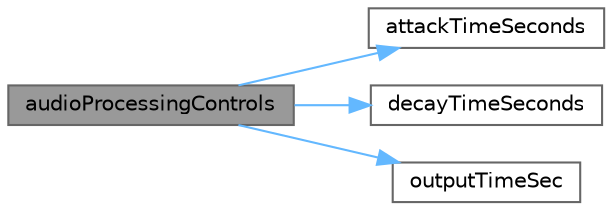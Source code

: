 digraph "audioProcessingControls"
{
 // INTERACTIVE_SVG=YES
 // LATEX_PDF_SIZE
  bgcolor="transparent";
  edge [fontname=Helvetica,fontsize=10,labelfontname=Helvetica,labelfontsize=10];
  node [fontname=Helvetica,fontsize=10,shape=box,height=0.2,width=0.4];
  rankdir="LR";
  Node1 [id="Node000001",label="audioProcessingControls",height=0.2,width=0.4,color="gray40", fillcolor="grey60", style="filled", fontcolor="black",tooltip=" "];
  Node1 -> Node2 [id="edge1_Node000001_Node000002",color="steelblue1",style="solid",tooltip=" "];
  Node2 [id="Node000002",label="attackTimeSeconds",height=0.2,width=0.4,color="grey40", fillcolor="white", style="filled",URL="$db/d49/_audio_2simple_2simple_8h_a8e96a63243fb29bb5e0a9709a3864706.html#a8e96a63243fb29bb5e0a9709a3864706",tooltip=" "];
  Node1 -> Node3 [id="edge2_Node000001_Node000003",color="steelblue1",style="solid",tooltip=" "];
  Node3 [id="Node000003",label="decayTimeSeconds",height=0.2,width=0.4,color="grey40", fillcolor="white", style="filled",URL="$db/d49/_audio_2simple_2simple_8h_a0f670a5f10f891700cc108dc119a6c33.html#a0f670a5f10f891700cc108dc119a6c33",tooltip=" "];
  Node1 -> Node4 [id="edge3_Node000001_Node000004",color="steelblue1",style="solid",tooltip=" "];
  Node4 [id="Node000004",label="outputTimeSec",height=0.2,width=0.4,color="grey40", fillcolor="white", style="filled",URL="$db/d49/_audio_2simple_2simple_8h_a16a9f66abb019cd4874806b4c1b9496a.html#a16a9f66abb019cd4874806b4c1b9496a",tooltip=" "];
}
